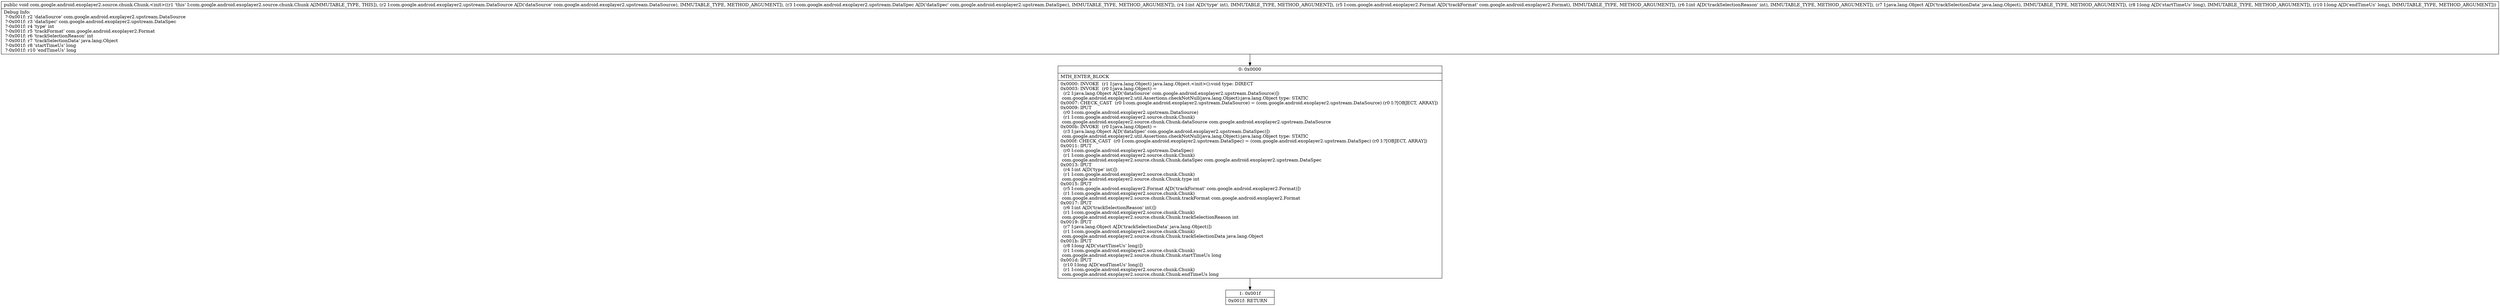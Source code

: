 digraph "CFG forcom.google.android.exoplayer2.source.chunk.Chunk.\<init\>(Lcom\/google\/android\/exoplayer2\/upstream\/DataSource;Lcom\/google\/android\/exoplayer2\/upstream\/DataSpec;ILcom\/google\/android\/exoplayer2\/Format;ILjava\/lang\/Object;JJ)V" {
Node_0 [shape=record,label="{0\:\ 0x0000|MTH_ENTER_BLOCK\l|0x0000: INVOKE  (r1 I:java.lang.Object) java.lang.Object.\<init\>():void type: DIRECT \l0x0003: INVOKE  (r0 I:java.lang.Object) = \l  (r2 I:java.lang.Object A[D('dataSource' com.google.android.exoplayer2.upstream.DataSource)])\l com.google.android.exoplayer2.util.Assertions.checkNotNull(java.lang.Object):java.lang.Object type: STATIC \l0x0007: CHECK_CAST  (r0 I:com.google.android.exoplayer2.upstream.DataSource) = (com.google.android.exoplayer2.upstream.DataSource) (r0 I:?[OBJECT, ARRAY]) \l0x0009: IPUT  \l  (r0 I:com.google.android.exoplayer2.upstream.DataSource)\l  (r1 I:com.google.android.exoplayer2.source.chunk.Chunk)\l com.google.android.exoplayer2.source.chunk.Chunk.dataSource com.google.android.exoplayer2.upstream.DataSource \l0x000b: INVOKE  (r0 I:java.lang.Object) = \l  (r3 I:java.lang.Object A[D('dataSpec' com.google.android.exoplayer2.upstream.DataSpec)])\l com.google.android.exoplayer2.util.Assertions.checkNotNull(java.lang.Object):java.lang.Object type: STATIC \l0x000f: CHECK_CAST  (r0 I:com.google.android.exoplayer2.upstream.DataSpec) = (com.google.android.exoplayer2.upstream.DataSpec) (r0 I:?[OBJECT, ARRAY]) \l0x0011: IPUT  \l  (r0 I:com.google.android.exoplayer2.upstream.DataSpec)\l  (r1 I:com.google.android.exoplayer2.source.chunk.Chunk)\l com.google.android.exoplayer2.source.chunk.Chunk.dataSpec com.google.android.exoplayer2.upstream.DataSpec \l0x0013: IPUT  \l  (r4 I:int A[D('type' int)])\l  (r1 I:com.google.android.exoplayer2.source.chunk.Chunk)\l com.google.android.exoplayer2.source.chunk.Chunk.type int \l0x0015: IPUT  \l  (r5 I:com.google.android.exoplayer2.Format A[D('trackFormat' com.google.android.exoplayer2.Format)])\l  (r1 I:com.google.android.exoplayer2.source.chunk.Chunk)\l com.google.android.exoplayer2.source.chunk.Chunk.trackFormat com.google.android.exoplayer2.Format \l0x0017: IPUT  \l  (r6 I:int A[D('trackSelectionReason' int)])\l  (r1 I:com.google.android.exoplayer2.source.chunk.Chunk)\l com.google.android.exoplayer2.source.chunk.Chunk.trackSelectionReason int \l0x0019: IPUT  \l  (r7 I:java.lang.Object A[D('trackSelectionData' java.lang.Object)])\l  (r1 I:com.google.android.exoplayer2.source.chunk.Chunk)\l com.google.android.exoplayer2.source.chunk.Chunk.trackSelectionData java.lang.Object \l0x001b: IPUT  \l  (r8 I:long A[D('startTimeUs' long)])\l  (r1 I:com.google.android.exoplayer2.source.chunk.Chunk)\l com.google.android.exoplayer2.source.chunk.Chunk.startTimeUs long \l0x001d: IPUT  \l  (r10 I:long A[D('endTimeUs' long)])\l  (r1 I:com.google.android.exoplayer2.source.chunk.Chunk)\l com.google.android.exoplayer2.source.chunk.Chunk.endTimeUs long \l}"];
Node_1 [shape=record,label="{1\:\ 0x001f|0x001f: RETURN   \l}"];
MethodNode[shape=record,label="{public void com.google.android.exoplayer2.source.chunk.Chunk.\<init\>((r1 'this' I:com.google.android.exoplayer2.source.chunk.Chunk A[IMMUTABLE_TYPE, THIS]), (r2 I:com.google.android.exoplayer2.upstream.DataSource A[D('dataSource' com.google.android.exoplayer2.upstream.DataSource), IMMUTABLE_TYPE, METHOD_ARGUMENT]), (r3 I:com.google.android.exoplayer2.upstream.DataSpec A[D('dataSpec' com.google.android.exoplayer2.upstream.DataSpec), IMMUTABLE_TYPE, METHOD_ARGUMENT]), (r4 I:int A[D('type' int), IMMUTABLE_TYPE, METHOD_ARGUMENT]), (r5 I:com.google.android.exoplayer2.Format A[D('trackFormat' com.google.android.exoplayer2.Format), IMMUTABLE_TYPE, METHOD_ARGUMENT]), (r6 I:int A[D('trackSelectionReason' int), IMMUTABLE_TYPE, METHOD_ARGUMENT]), (r7 I:java.lang.Object A[D('trackSelectionData' java.lang.Object), IMMUTABLE_TYPE, METHOD_ARGUMENT]), (r8 I:long A[D('startTimeUs' long), IMMUTABLE_TYPE, METHOD_ARGUMENT]), (r10 I:long A[D('endTimeUs' long), IMMUTABLE_TYPE, METHOD_ARGUMENT]))  | Debug Info:\l  ?\-0x001f: r2 'dataSource' com.google.android.exoplayer2.upstream.DataSource\l  ?\-0x001f: r3 'dataSpec' com.google.android.exoplayer2.upstream.DataSpec\l  ?\-0x001f: r4 'type' int\l  ?\-0x001f: r5 'trackFormat' com.google.android.exoplayer2.Format\l  ?\-0x001f: r6 'trackSelectionReason' int\l  ?\-0x001f: r7 'trackSelectionData' java.lang.Object\l  ?\-0x001f: r8 'startTimeUs' long\l  ?\-0x001f: r10 'endTimeUs' long\l}"];
MethodNode -> Node_0;
Node_0 -> Node_1;
}

